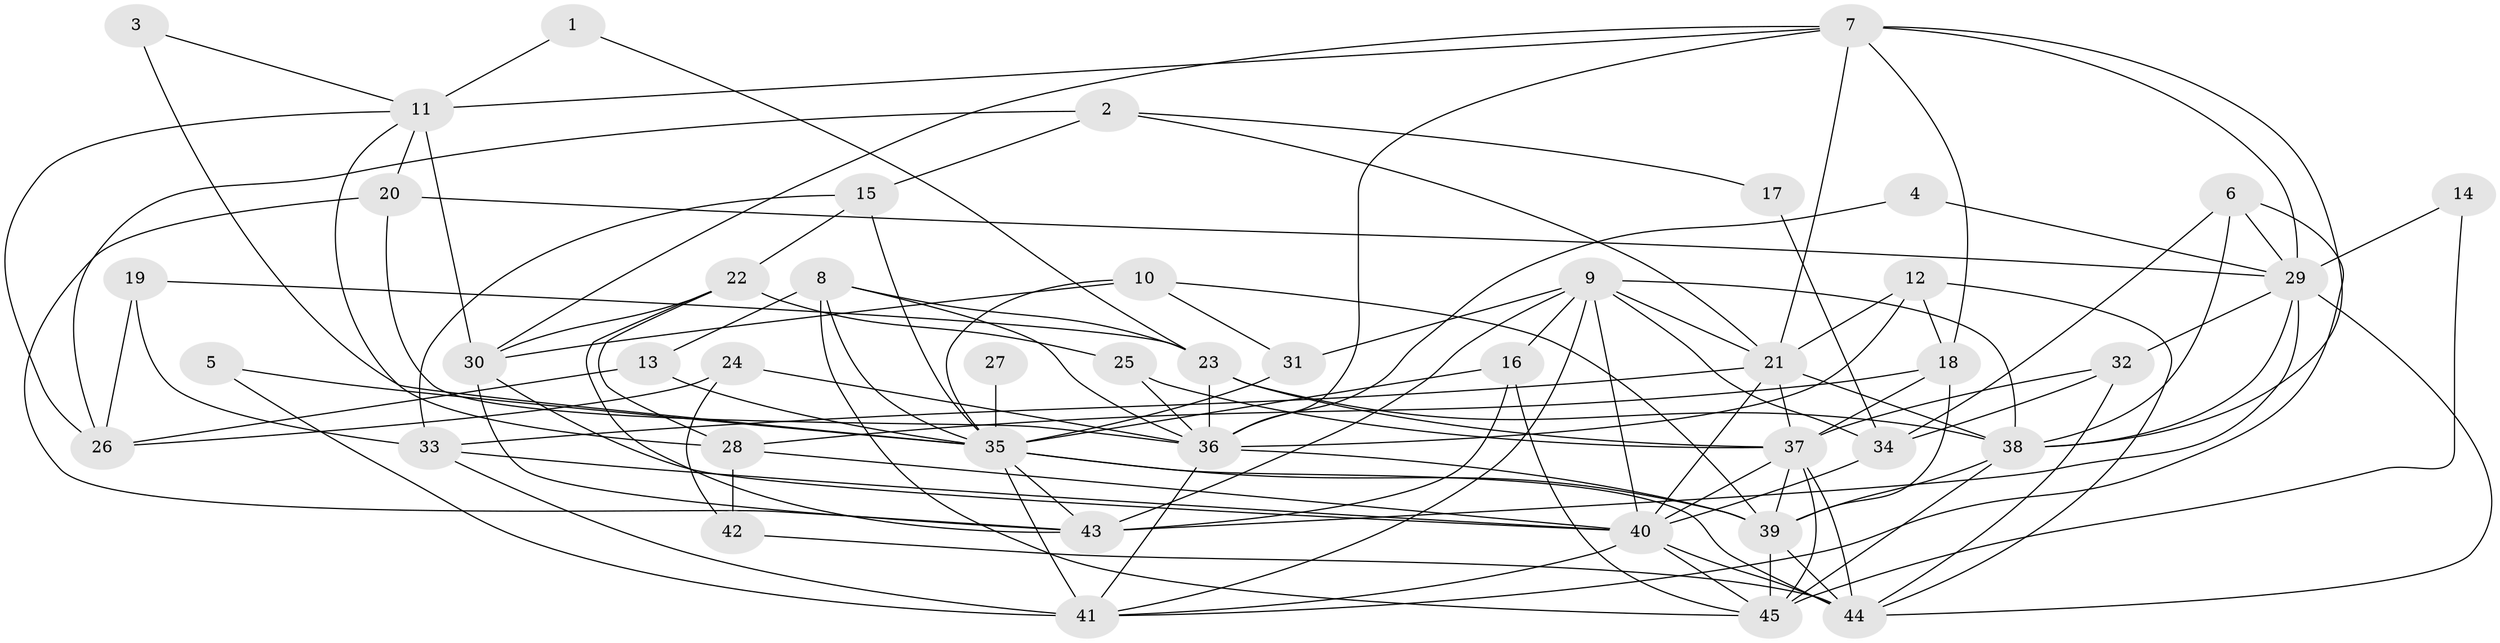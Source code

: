 // original degree distribution, {3: 0.25555555555555554, 5: 0.2111111111111111, 4: 0.2111111111111111, 2: 0.16666666666666666, 6: 0.1, 7: 0.044444444444444446, 8: 0.011111111111111112}
// Generated by graph-tools (version 1.1) at 2025/26/03/09/25 03:26:15]
// undirected, 45 vertices, 118 edges
graph export_dot {
graph [start="1"]
  node [color=gray90,style=filled];
  1;
  2;
  3;
  4;
  5;
  6;
  7;
  8;
  9;
  10;
  11;
  12;
  13;
  14;
  15;
  16;
  17;
  18;
  19;
  20;
  21;
  22;
  23;
  24;
  25;
  26;
  27;
  28;
  29;
  30;
  31;
  32;
  33;
  34;
  35;
  36;
  37;
  38;
  39;
  40;
  41;
  42;
  43;
  44;
  45;
  1 -- 11 [weight=1.0];
  1 -- 23 [weight=1.0];
  2 -- 15 [weight=1.0];
  2 -- 17 [weight=1.0];
  2 -- 21 [weight=1.0];
  2 -- 26 [weight=1.0];
  3 -- 11 [weight=1.0];
  3 -- 35 [weight=1.0];
  4 -- 29 [weight=1.0];
  4 -- 36 [weight=1.0];
  5 -- 35 [weight=1.0];
  5 -- 41 [weight=1.0];
  6 -- 29 [weight=1.0];
  6 -- 34 [weight=1.0];
  6 -- 38 [weight=1.0];
  6 -- 41 [weight=1.0];
  7 -- 11 [weight=1.0];
  7 -- 18 [weight=1.0];
  7 -- 21 [weight=1.0];
  7 -- 29 [weight=1.0];
  7 -- 30 [weight=1.0];
  7 -- 36 [weight=1.0];
  7 -- 38 [weight=1.0];
  8 -- 13 [weight=1.0];
  8 -- 23 [weight=1.0];
  8 -- 35 [weight=1.0];
  8 -- 36 [weight=1.0];
  8 -- 45 [weight=1.0];
  9 -- 16 [weight=1.0];
  9 -- 21 [weight=1.0];
  9 -- 31 [weight=1.0];
  9 -- 34 [weight=1.0];
  9 -- 38 [weight=1.0];
  9 -- 40 [weight=1.0];
  9 -- 41 [weight=1.0];
  9 -- 43 [weight=1.0];
  10 -- 30 [weight=1.0];
  10 -- 31 [weight=1.0];
  10 -- 35 [weight=1.0];
  10 -- 39 [weight=1.0];
  11 -- 20 [weight=1.0];
  11 -- 26 [weight=1.0];
  11 -- 28 [weight=1.0];
  11 -- 30 [weight=2.0];
  12 -- 18 [weight=1.0];
  12 -- 21 [weight=1.0];
  12 -- 36 [weight=1.0];
  12 -- 44 [weight=1.0];
  13 -- 26 [weight=1.0];
  13 -- 35 [weight=1.0];
  14 -- 29 [weight=2.0];
  14 -- 45 [weight=1.0];
  15 -- 22 [weight=1.0];
  15 -- 33 [weight=1.0];
  15 -- 35 [weight=2.0];
  16 -- 35 [weight=1.0];
  16 -- 43 [weight=1.0];
  16 -- 45 [weight=1.0];
  17 -- 34 [weight=1.0];
  18 -- 28 [weight=1.0];
  18 -- 37 [weight=1.0];
  18 -- 39 [weight=1.0];
  19 -- 23 [weight=1.0];
  19 -- 26 [weight=2.0];
  19 -- 33 [weight=1.0];
  20 -- 29 [weight=1.0];
  20 -- 36 [weight=1.0];
  20 -- 43 [weight=1.0];
  21 -- 33 [weight=1.0];
  21 -- 37 [weight=1.0];
  21 -- 38 [weight=1.0];
  21 -- 40 [weight=1.0];
  22 -- 25 [weight=1.0];
  22 -- 28 [weight=1.0];
  22 -- 30 [weight=1.0];
  22 -- 43 [weight=1.0];
  23 -- 36 [weight=2.0];
  23 -- 37 [weight=2.0];
  23 -- 38 [weight=1.0];
  24 -- 26 [weight=2.0];
  24 -- 36 [weight=2.0];
  24 -- 42 [weight=1.0];
  25 -- 36 [weight=1.0];
  25 -- 37 [weight=1.0];
  27 -- 35 [weight=2.0];
  28 -- 40 [weight=1.0];
  28 -- 42 [weight=1.0];
  29 -- 32 [weight=1.0];
  29 -- 38 [weight=1.0];
  29 -- 43 [weight=2.0];
  29 -- 44 [weight=1.0];
  30 -- 40 [weight=1.0];
  30 -- 43 [weight=1.0];
  31 -- 35 [weight=1.0];
  32 -- 34 [weight=1.0];
  32 -- 37 [weight=1.0];
  32 -- 44 [weight=1.0];
  33 -- 40 [weight=1.0];
  33 -- 41 [weight=1.0];
  34 -- 40 [weight=1.0];
  35 -- 39 [weight=1.0];
  35 -- 41 [weight=2.0];
  35 -- 43 [weight=1.0];
  35 -- 44 [weight=1.0];
  36 -- 39 [weight=2.0];
  36 -- 41 [weight=1.0];
  37 -- 39 [weight=1.0];
  37 -- 40 [weight=1.0];
  37 -- 44 [weight=1.0];
  37 -- 45 [weight=2.0];
  38 -- 39 [weight=1.0];
  38 -- 45 [weight=1.0];
  39 -- 44 [weight=1.0];
  39 -- 45 [weight=1.0];
  40 -- 41 [weight=1.0];
  40 -- 44 [weight=2.0];
  40 -- 45 [weight=1.0];
  42 -- 44 [weight=1.0];
}
